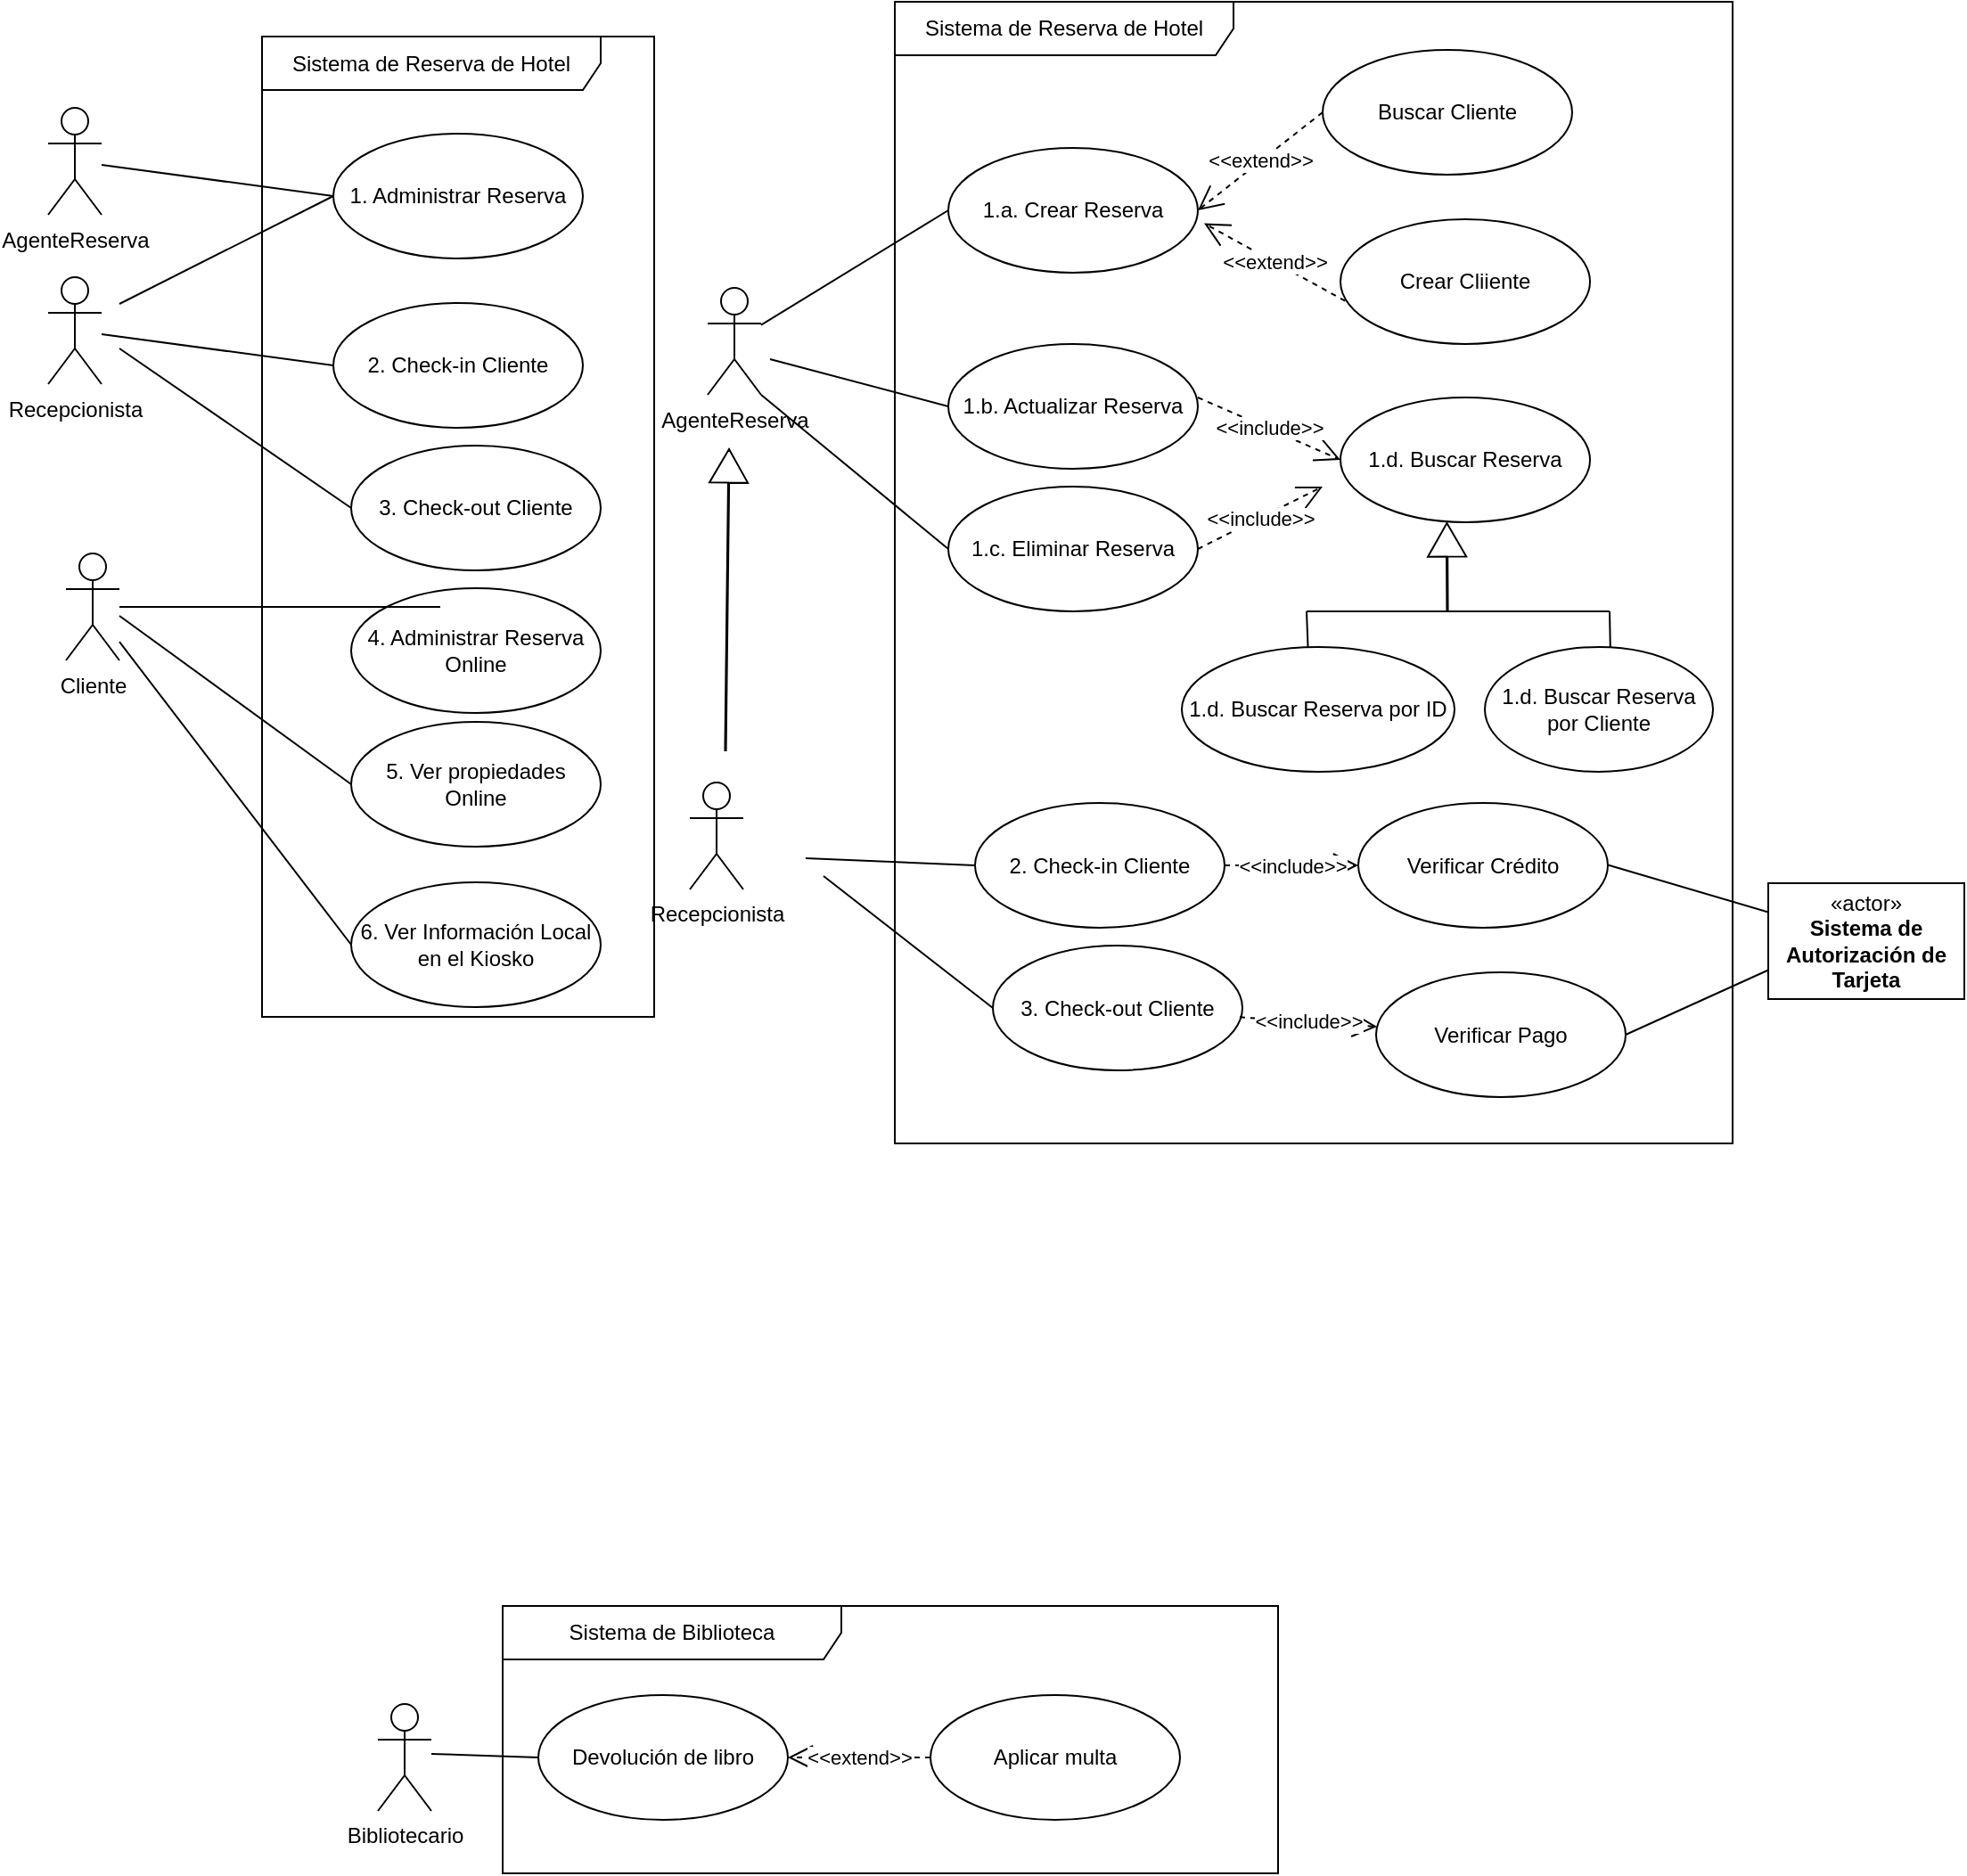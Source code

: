 <mxfile version="21.1.8" type="device">
  <diagram name="Page-1" id="e7e014a7-5840-1c2e-5031-d8a46d1fe8dd">
    <mxGraphModel dx="989" dy="556" grid="1" gridSize="10" guides="1" tooltips="1" connect="1" arrows="1" fold="1" page="1" pageScale="1" pageWidth="1169" pageHeight="826" background="none" math="0" shadow="0">
      <root>
        <mxCell id="0" />
        <mxCell id="1" parent="0" />
        <mxCell id="O0I8Ynf6DNQn3oAHetl9-41" value="AgenteReserva" style="shape=umlActor;verticalLabelPosition=bottom;verticalAlign=top;html=1;" vertex="1" parent="1">
          <mxGeometry x="40" y="79.5" width="30" height="60" as="geometry" />
        </mxCell>
        <mxCell id="O0I8Ynf6DNQn3oAHetl9-42" value="1. Administrar Reserva" style="ellipse;whiteSpace=wrap;html=1;" vertex="1" parent="1">
          <mxGeometry x="200" y="94" width="140" height="70" as="geometry" />
        </mxCell>
        <mxCell id="O0I8Ynf6DNQn3oAHetl9-43" value="" style="endArrow=none;html=1;rounded=0;entryX=0;entryY=0.5;entryDx=0;entryDy=0;" edge="1" parent="1" source="O0I8Ynf6DNQn3oAHetl9-41" target="O0I8Ynf6DNQn3oAHetl9-42">
          <mxGeometry width="50" height="50" relative="1" as="geometry">
            <mxPoint x="310" y="189.5" as="sourcePoint" />
            <mxPoint x="360" y="139.5" as="targetPoint" />
          </mxGeometry>
        </mxCell>
        <mxCell id="O0I8Ynf6DNQn3oAHetl9-44" value="Recepcionista" style="shape=umlActor;verticalLabelPosition=bottom;verticalAlign=top;html=1;" vertex="1" parent="1">
          <mxGeometry x="40" y="174.5" width="30" height="60" as="geometry" />
        </mxCell>
        <mxCell id="O0I8Ynf6DNQn3oAHetl9-45" value="2. Check-in Cliente" style="ellipse;whiteSpace=wrap;html=1;" vertex="1" parent="1">
          <mxGeometry x="200" y="189" width="140" height="70" as="geometry" />
        </mxCell>
        <mxCell id="O0I8Ynf6DNQn3oAHetl9-46" value="" style="endArrow=none;html=1;rounded=0;entryX=0;entryY=0.5;entryDx=0;entryDy=0;" edge="1" source="O0I8Ynf6DNQn3oAHetl9-44" target="O0I8Ynf6DNQn3oAHetl9-45" parent="1">
          <mxGeometry width="50" height="50" relative="1" as="geometry">
            <mxPoint x="310" y="284.5" as="sourcePoint" />
            <mxPoint x="360" y="234.5" as="targetPoint" />
          </mxGeometry>
        </mxCell>
        <mxCell id="O0I8Ynf6DNQn3oAHetl9-47" value="Sistema de Reserva de Hotel" style="shape=umlFrame;whiteSpace=wrap;html=1;pointerEvents=0;width=190;height=30;" vertex="1" parent="1">
          <mxGeometry x="160" y="39.5" width="220" height="550" as="geometry" />
        </mxCell>
        <mxCell id="O0I8Ynf6DNQn3oAHetl9-48" value="Cliente" style="shape=umlActor;verticalLabelPosition=bottom;verticalAlign=top;html=1;" vertex="1" parent="1">
          <mxGeometry x="50" y="329.5" width="30" height="60" as="geometry" />
        </mxCell>
        <mxCell id="O0I8Ynf6DNQn3oAHetl9-49" value="4. Administrar Reserva Online" style="ellipse;whiteSpace=wrap;html=1;" vertex="1" parent="1">
          <mxGeometry x="210" y="349" width="140" height="70" as="geometry" />
        </mxCell>
        <mxCell id="O0I8Ynf6DNQn3oAHetl9-50" value="" style="endArrow=none;html=1;rounded=0;entryX=0;entryY=0.5;entryDx=0;entryDy=0;" edge="1" source="O0I8Ynf6DNQn3oAHetl9-48" parent="1">
          <mxGeometry width="50" height="50" relative="1" as="geometry">
            <mxPoint x="320" y="439.5" as="sourcePoint" />
            <mxPoint x="260.0" y="359.5" as="targetPoint" />
          </mxGeometry>
        </mxCell>
        <mxCell id="O0I8Ynf6DNQn3oAHetl9-53" value="" style="endArrow=none;html=1;rounded=0;entryX=0;entryY=0.5;entryDx=0;entryDy=0;" edge="1" target="O0I8Ynf6DNQn3oAHetl9-54" parent="1">
          <mxGeometry width="50" height="50" relative="1" as="geometry">
            <mxPoint x="80" y="364.5" as="sourcePoint" />
            <mxPoint x="380" y="399.5" as="targetPoint" />
          </mxGeometry>
        </mxCell>
        <mxCell id="O0I8Ynf6DNQn3oAHetl9-54" value="5. Ver propiedades Online" style="ellipse;whiteSpace=wrap;html=1;" vertex="1" parent="1">
          <mxGeometry x="210" y="424" width="140" height="70" as="geometry" />
        </mxCell>
        <mxCell id="O0I8Ynf6DNQn3oAHetl9-55" value="" style="endArrow=none;html=1;rounded=0;entryX=0;entryY=0.5;entryDx=0;entryDy=0;" edge="1" target="O0I8Ynf6DNQn3oAHetl9-56" parent="1" source="O0I8Ynf6DNQn3oAHetl9-48">
          <mxGeometry width="50" height="50" relative="1" as="geometry">
            <mxPoint x="100" y="384.5" as="sourcePoint" />
            <mxPoint x="380" y="499.5" as="targetPoint" />
          </mxGeometry>
        </mxCell>
        <mxCell id="O0I8Ynf6DNQn3oAHetl9-56" value="6. Ver Información Local en el Kiosko" style="ellipse;whiteSpace=wrap;html=1;" vertex="1" parent="1">
          <mxGeometry x="210" y="514" width="140" height="70" as="geometry" />
        </mxCell>
        <mxCell id="O0I8Ynf6DNQn3oAHetl9-57" value="" style="endArrow=none;html=1;rounded=0;entryX=0;entryY=0.5;entryDx=0;entryDy=0;" edge="1" parent="1" target="O0I8Ynf6DNQn3oAHetl9-42">
          <mxGeometry width="50" height="50" relative="1" as="geometry">
            <mxPoint x="80" y="189.5" as="sourcePoint" />
            <mxPoint x="260" y="214.5" as="targetPoint" />
          </mxGeometry>
        </mxCell>
        <mxCell id="O0I8Ynf6DNQn3oAHetl9-58" value="3. Check-out Cliente" style="ellipse;whiteSpace=wrap;html=1;" vertex="1" parent="1">
          <mxGeometry x="210" y="269" width="140" height="70" as="geometry" />
        </mxCell>
        <mxCell id="O0I8Ynf6DNQn3oAHetl9-59" value="" style="endArrow=none;html=1;rounded=0;entryX=0;entryY=0.5;entryDx=0;entryDy=0;" edge="1" target="O0I8Ynf6DNQn3oAHetl9-58" parent="1">
          <mxGeometry width="50" height="50" relative="1" as="geometry">
            <mxPoint x="80" y="214.5" as="sourcePoint" />
            <mxPoint x="370" y="244.5" as="targetPoint" />
          </mxGeometry>
        </mxCell>
        <mxCell id="O0I8Ynf6DNQn3oAHetl9-60" value="AgenteReserva" style="shape=umlActor;verticalLabelPosition=bottom;verticalAlign=top;html=1;" vertex="1" parent="1">
          <mxGeometry x="410" y="180.5" width="30" height="60" as="geometry" />
        </mxCell>
        <mxCell id="O0I8Ynf6DNQn3oAHetl9-61" value="1.a. Crear Reserva" style="ellipse;whiteSpace=wrap;html=1;" vertex="1" parent="1">
          <mxGeometry x="545" y="102" width="140" height="70" as="geometry" />
        </mxCell>
        <mxCell id="O0I8Ynf6DNQn3oAHetl9-62" value="" style="endArrow=none;html=1;rounded=0;entryX=0;entryY=0.5;entryDx=0;entryDy=0;" edge="1" source="O0I8Ynf6DNQn3oAHetl9-60" target="O0I8Ynf6DNQn3oAHetl9-61" parent="1">
          <mxGeometry width="50" height="50" relative="1" as="geometry">
            <mxPoint x="615" y="302" as="sourcePoint" />
            <mxPoint x="665" y="252" as="targetPoint" />
          </mxGeometry>
        </mxCell>
        <mxCell id="O0I8Ynf6DNQn3oAHetl9-63" value="1.b. Actualizar Reserva" style="ellipse;whiteSpace=wrap;html=1;" vertex="1" parent="1">
          <mxGeometry x="545" y="212" width="140" height="70" as="geometry" />
        </mxCell>
        <mxCell id="O0I8Ynf6DNQn3oAHetl9-64" value="" style="endArrow=none;html=1;rounded=0;entryX=0;entryY=0.5;entryDx=0;entryDy=0;" edge="1" target="O0I8Ynf6DNQn3oAHetl9-63" parent="1">
          <mxGeometry width="50" height="50" relative="1" as="geometry">
            <mxPoint x="445" y="220.5" as="sourcePoint" />
            <mxPoint x="675" y="262" as="targetPoint" />
          </mxGeometry>
        </mxCell>
        <mxCell id="O0I8Ynf6DNQn3oAHetl9-65" value="1.c. Eliminar Reserva" style="ellipse;whiteSpace=wrap;html=1;" vertex="1" parent="1">
          <mxGeometry x="545" y="292" width="140" height="70" as="geometry" />
        </mxCell>
        <mxCell id="O0I8Ynf6DNQn3oAHetl9-66" value="" style="endArrow=none;html=1;rounded=0;entryX=0;entryY=0.5;entryDx=0;entryDy=0;exitX=1;exitY=1;exitDx=0;exitDy=0;exitPerimeter=0;" edge="1" target="O0I8Ynf6DNQn3oAHetl9-65" parent="1" source="O0I8Ynf6DNQn3oAHetl9-60">
          <mxGeometry width="50" height="50" relative="1" as="geometry">
            <mxPoint x="385" y="252" as="sourcePoint" />
            <mxPoint x="665" y="417" as="targetPoint" />
          </mxGeometry>
        </mxCell>
        <mxCell id="O0I8Ynf6DNQn3oAHetl9-67" value="Recepcionista" style="shape=umlActor;verticalLabelPosition=bottom;verticalAlign=top;html=1;" vertex="1" parent="1">
          <mxGeometry x="400" y="458" width="30" height="60" as="geometry" />
        </mxCell>
        <mxCell id="O0I8Ynf6DNQn3oAHetl9-72" value="" style="shape=flexArrow;endArrow=classic;html=1;rounded=0;width=0.571;endSize=5.937;" edge="1" parent="1">
          <mxGeometry width="50" height="50" relative="1" as="geometry">
            <mxPoint x="420" y="440.5" as="sourcePoint" />
            <mxPoint x="422" y="270.5" as="targetPoint" />
          </mxGeometry>
        </mxCell>
        <mxCell id="O0I8Ynf6DNQn3oAHetl9-73" value="2. Check-in Cliente" style="ellipse;whiteSpace=wrap;html=1;" vertex="1" parent="1">
          <mxGeometry x="560" y="469.5" width="140" height="70" as="geometry" />
        </mxCell>
        <mxCell id="O0I8Ynf6DNQn3oAHetl9-74" value="" style="endArrow=none;html=1;rounded=0;entryX=0;entryY=0.5;entryDx=0;entryDy=0;" edge="1" target="O0I8Ynf6DNQn3oAHetl9-73" parent="1">
          <mxGeometry width="50" height="50" relative="1" as="geometry">
            <mxPoint x="465" y="500.5" as="sourcePoint" />
            <mxPoint x="670" y="534.5" as="targetPoint" />
          </mxGeometry>
        </mxCell>
        <mxCell id="O0I8Ynf6DNQn3oAHetl9-75" value="3. Check-out Cliente" style="ellipse;whiteSpace=wrap;html=1;" vertex="1" parent="1">
          <mxGeometry x="570" y="549.5" width="140" height="70" as="geometry" />
        </mxCell>
        <mxCell id="O0I8Ynf6DNQn3oAHetl9-76" value="" style="endArrow=none;html=1;rounded=0;entryX=0;entryY=0.5;entryDx=0;entryDy=0;" edge="1" target="O0I8Ynf6DNQn3oAHetl9-75" parent="1">
          <mxGeometry width="50" height="50" relative="1" as="geometry">
            <mxPoint x="475" y="510.5" as="sourcePoint" />
            <mxPoint x="680" y="544.5" as="targetPoint" />
          </mxGeometry>
        </mxCell>
        <mxCell id="O0I8Ynf6DNQn3oAHetl9-79" value="1.d. Buscar Reserva por Cliente" style="ellipse;whiteSpace=wrap;html=1;movable=1;resizable=1;rotatable=1;deletable=1;editable=1;locked=0;connectable=1;" vertex="1" parent="1">
          <mxGeometry x="846" y="382" width="128" height="70" as="geometry" />
        </mxCell>
        <mxCell id="O0I8Ynf6DNQn3oAHetl9-82" value="" style="shape=flexArrow;endArrow=classic;html=1;rounded=0;width=0.571;endSize=5.937;" edge="1" parent="1">
          <mxGeometry width="50" height="50" relative="1" as="geometry">
            <mxPoint x="825" y="362" as="sourcePoint" />
            <mxPoint x="824.71" y="312" as="targetPoint" />
          </mxGeometry>
        </mxCell>
        <mxCell id="O0I8Ynf6DNQn3oAHetl9-83" value="" style="endArrow=none;html=1;rounded=0;" edge="1" parent="1">
          <mxGeometry width="50" height="50" relative="1" as="geometry">
            <mxPoint x="746" y="362" as="sourcePoint" />
            <mxPoint x="916" y="362" as="targetPoint" />
          </mxGeometry>
        </mxCell>
        <mxCell id="O0I8Ynf6DNQn3oAHetl9-84" value="" style="endArrow=none;html=1;rounded=0;exitX=0.463;exitY=0.023;exitDx=0;exitDy=0;exitPerimeter=0;" edge="1" parent="1" source="O0I8Ynf6DNQn3oAHetl9-80">
          <mxGeometry width="50" height="50" relative="1" as="geometry">
            <mxPoint x="586" y="322" as="sourcePoint" />
            <mxPoint x="746" y="362" as="targetPoint" />
          </mxGeometry>
        </mxCell>
        <mxCell id="O0I8Ynf6DNQn3oAHetl9-86" value="" style="endArrow=none;html=1;rounded=0;exitX=0.463;exitY=0.023;exitDx=0;exitDy=0;exitPerimeter=0;" edge="1" parent="1" target="O0I8Ynf6DNQn3oAHetl9-80">
          <mxGeometry width="50" height="50" relative="1" as="geometry">
            <mxPoint x="761" y="394" as="sourcePoint" />
            <mxPoint x="756" y="372" as="targetPoint" />
          </mxGeometry>
        </mxCell>
        <mxCell id="O0I8Ynf6DNQn3oAHetl9-80" value="1.d. Buscar Reserva por ID" style="ellipse;whiteSpace=wrap;html=1;movable=1;resizable=1;rotatable=1;deletable=1;editable=1;locked=0;connectable=1;" vertex="1" parent="1">
          <mxGeometry x="676" y="382" width="153" height="70" as="geometry" />
        </mxCell>
        <mxCell id="O0I8Ynf6DNQn3oAHetl9-87" value="" style="endArrow=none;html=1;rounded=0;exitX=0.55;exitY=0.002;exitDx=0;exitDy=0;exitPerimeter=0;" edge="1" parent="1" source="O0I8Ynf6DNQn3oAHetl9-79">
          <mxGeometry width="50" height="50" relative="1" as="geometry">
            <mxPoint x="586" y="322" as="sourcePoint" />
            <mxPoint x="916" y="362" as="targetPoint" />
          </mxGeometry>
        </mxCell>
        <mxCell id="O0I8Ynf6DNQn3oAHetl9-88" value="1.d. Buscar Reserva" style="ellipse;whiteSpace=wrap;html=1;movable=1;resizable=1;rotatable=1;deletable=1;editable=1;locked=0;connectable=1;" vertex="1" parent="1">
          <mxGeometry x="765" y="242" width="140" height="70" as="geometry" />
        </mxCell>
        <mxCell id="O0I8Ynf6DNQn3oAHetl9-89" value="&amp;lt;&amp;lt;include&amp;gt;&amp;gt;" style="endArrow=open;endSize=12;dashed=1;html=1;rounded=0;entryX=0;entryY=0.5;entryDx=0;entryDy=0;" edge="1" parent="1" target="O0I8Ynf6DNQn3oAHetl9-88">
          <mxGeometry width="160" relative="1" as="geometry">
            <mxPoint x="685" y="242" as="sourcePoint" />
            <mxPoint x="845" y="242" as="targetPoint" />
          </mxGeometry>
        </mxCell>
        <mxCell id="O0I8Ynf6DNQn3oAHetl9-90" value="&amp;lt;&amp;lt;include&amp;gt;&amp;gt;" style="endArrow=open;endSize=12;dashed=1;html=1;rounded=0;exitX=1;exitY=0.5;exitDx=0;exitDy=0;" edge="1" parent="1" source="O0I8Ynf6DNQn3oAHetl9-65">
          <mxGeometry width="160" relative="1" as="geometry">
            <mxPoint x="695" y="252" as="sourcePoint" />
            <mxPoint x="755" y="292" as="targetPoint" />
          </mxGeometry>
        </mxCell>
        <mxCell id="O0I8Ynf6DNQn3oAHetl9-91" value="Verificar Crédito" style="ellipse;whiteSpace=wrap;html=1;movable=1;resizable=1;rotatable=1;deletable=1;editable=1;locked=0;connectable=1;" vertex="1" parent="1">
          <mxGeometry x="775" y="469.5" width="140" height="70" as="geometry" />
        </mxCell>
        <mxCell id="O0I8Ynf6DNQn3oAHetl9-92" value="&amp;lt;&amp;lt;include&amp;gt;&amp;gt;" style="endArrow=open;endSize=12;dashed=1;html=1;rounded=0;entryX=0;entryY=0.5;entryDx=0;entryDy=0;exitX=1;exitY=0.5;exitDx=0;exitDy=0;" edge="1" target="O0I8Ynf6DNQn3oAHetl9-91" parent="1" source="O0I8Ynf6DNQn3oAHetl9-73">
          <mxGeometry width="160" relative="1" as="geometry">
            <mxPoint x="715" y="504.5" as="sourcePoint" />
            <mxPoint x="875" y="504.5" as="targetPoint" />
          </mxGeometry>
        </mxCell>
        <mxCell id="O0I8Ynf6DNQn3oAHetl9-93" value="&amp;lt;&amp;lt;include&amp;gt;&amp;gt;" style="endArrow=open;endSize=12;dashed=1;html=1;rounded=0;exitX=0.989;exitY=0.574;exitDx=0;exitDy=0;exitPerimeter=0;" edge="1" parent="1" source="O0I8Ynf6DNQn3oAHetl9-75" target="O0I8Ynf6DNQn3oAHetl9-94">
          <mxGeometry width="160" relative="1" as="geometry">
            <mxPoint x="715" y="589.5" as="sourcePoint" />
            <mxPoint x="795" y="609.5" as="targetPoint" />
          </mxGeometry>
        </mxCell>
        <mxCell id="O0I8Ynf6DNQn3oAHetl9-94" value="Verificar Pago" style="ellipse;whiteSpace=wrap;html=1;movable=1;resizable=1;rotatable=1;deletable=1;editable=1;locked=0;connectable=1;" vertex="1" parent="1">
          <mxGeometry x="785" y="564.5" width="140" height="70" as="geometry" />
        </mxCell>
        <mxCell id="O0I8Ynf6DNQn3oAHetl9-95" value="«actor»&lt;br&gt;&lt;b&gt;Sistema de Autorización de Tarjeta&lt;/b&gt;" style="html=1;whiteSpace=wrap;" vertex="1" parent="1">
          <mxGeometry x="1005" y="514.5" width="110" height="65" as="geometry" />
        </mxCell>
        <mxCell id="O0I8Ynf6DNQn3oAHetl9-96" value="" style="endArrow=none;html=1;rounded=0;entryX=0;entryY=0.25;entryDx=0;entryDy=0;" edge="1" parent="1" target="O0I8Ynf6DNQn3oAHetl9-95">
          <mxGeometry width="50" height="50" relative="1" as="geometry">
            <mxPoint x="915" y="504.21" as="sourcePoint" />
            <mxPoint x="1095" y="504.21" as="targetPoint" />
          </mxGeometry>
        </mxCell>
        <mxCell id="O0I8Ynf6DNQn3oAHetl9-97" value="" style="endArrow=none;html=1;rounded=0;entryX=0;entryY=0.75;entryDx=0;entryDy=0;exitX=1;exitY=0.5;exitDx=0;exitDy=0;" edge="1" parent="1" source="O0I8Ynf6DNQn3oAHetl9-94" target="O0I8Ynf6DNQn3oAHetl9-95">
          <mxGeometry width="50" height="50" relative="1" as="geometry">
            <mxPoint x="925" y="514.21" as="sourcePoint" />
            <mxPoint x="1015" y="540.5" as="targetPoint" />
          </mxGeometry>
        </mxCell>
        <mxCell id="O0I8Ynf6DNQn3oAHetl9-98" value="Buscar Cliente" style="ellipse;whiteSpace=wrap;html=1;movable=1;resizable=1;rotatable=1;deletable=1;editable=1;locked=0;connectable=1;" vertex="1" parent="1">
          <mxGeometry x="755" y="47" width="140" height="70" as="geometry" />
        </mxCell>
        <mxCell id="O0I8Ynf6DNQn3oAHetl9-99" value="&amp;lt;&amp;lt;extend&amp;gt;&amp;gt;" style="endArrow=open;endSize=12;dashed=1;html=1;rounded=0;exitX=0;exitY=0.5;exitDx=0;exitDy=0;entryX=1;entryY=0.5;entryDx=0;entryDy=0;" edge="1" target="O0I8Ynf6DNQn3oAHetl9-61" parent="1" source="O0I8Ynf6DNQn3oAHetl9-98">
          <mxGeometry width="160" relative="1" as="geometry">
            <mxPoint x="700" y="82" as="sourcePoint" />
            <mxPoint x="585" y="42" as="targetPoint" />
          </mxGeometry>
        </mxCell>
        <mxCell id="O0I8Ynf6DNQn3oAHetl9-100" value="&amp;lt;&amp;lt;extend&amp;gt;&amp;gt;" style="endArrow=open;endSize=12;dashed=1;html=1;rounded=0;entryX=1.025;entryY=0.604;entryDx=0;entryDy=0;entryPerimeter=0;exitX=0.019;exitY=0.655;exitDx=0;exitDy=0;exitPerimeter=0;" edge="1" target="O0I8Ynf6DNQn3oAHetl9-61" parent="1" source="O0I8Ynf6DNQn3oAHetl9-101">
          <mxGeometry x="-0.003" width="160" relative="1" as="geometry">
            <mxPoint x="735" y="202" as="sourcePoint" />
            <mxPoint x="795" y="187" as="targetPoint" />
            <mxPoint as="offset" />
          </mxGeometry>
        </mxCell>
        <mxCell id="O0I8Ynf6DNQn3oAHetl9-101" value="Crear Cliiente" style="ellipse;whiteSpace=wrap;html=1;movable=1;resizable=1;rotatable=1;deletable=1;editable=1;locked=0;connectable=1;" vertex="1" parent="1">
          <mxGeometry x="765" y="142" width="140" height="70" as="geometry" />
        </mxCell>
        <mxCell id="O0I8Ynf6DNQn3oAHetl9-102" value="Bibliotecario" style="shape=umlActor;verticalLabelPosition=bottom;verticalAlign=top;html=1;outlineConnect=0;" vertex="1" parent="1">
          <mxGeometry x="225" y="975" width="30" height="60" as="geometry" />
        </mxCell>
        <mxCell id="O0I8Ynf6DNQn3oAHetl9-105" value="Devolución de libro" style="ellipse;whiteSpace=wrap;html=1;" vertex="1" parent="1">
          <mxGeometry x="315" y="970" width="140" height="70" as="geometry" />
        </mxCell>
        <mxCell id="O0I8Ynf6DNQn3oAHetl9-106" value="Aplicar multa" style="ellipse;whiteSpace=wrap;html=1;movable=1;resizable=1;rotatable=1;deletable=1;editable=1;locked=0;connectable=1;" vertex="1" parent="1">
          <mxGeometry x="535" y="970" width="140" height="70" as="geometry" />
        </mxCell>
        <mxCell id="O0I8Ynf6DNQn3oAHetl9-107" value="&amp;lt;&amp;lt;extend&amp;gt;&amp;gt;" style="endArrow=open;endSize=12;dashed=1;html=1;rounded=0;exitX=0;exitY=0.5;exitDx=0;exitDy=0;entryX=1;entryY=0.5;entryDx=0;entryDy=0;" edge="1" source="O0I8Ynf6DNQn3oAHetl9-106" target="O0I8Ynf6DNQn3oAHetl9-105" parent="1">
          <mxGeometry width="160" relative="1" as="geometry">
            <mxPoint x="505" y="950" as="sourcePoint" />
            <mxPoint x="390" y="910" as="targetPoint" />
          </mxGeometry>
        </mxCell>
        <mxCell id="O0I8Ynf6DNQn3oAHetl9-110" value="" style="endArrow=none;html=1;rounded=0;entryX=0;entryY=0.5;entryDx=0;entryDy=0;" edge="1" parent="1" target="O0I8Ynf6DNQn3oAHetl9-105">
          <mxGeometry width="50" height="50" relative="1" as="geometry">
            <mxPoint x="255" y="1003" as="sourcePoint" />
            <mxPoint x="425" y="925" as="targetPoint" />
          </mxGeometry>
        </mxCell>
        <mxCell id="O0I8Ynf6DNQn3oAHetl9-111" value="Sistema de Reserva de Hotel" style="shape=umlFrame;whiteSpace=wrap;html=1;pointerEvents=0;width=190;height=30;" vertex="1" parent="1">
          <mxGeometry x="515" y="20" width="470" height="640.5" as="geometry" />
        </mxCell>
        <mxCell id="O0I8Ynf6DNQn3oAHetl9-112" value="Sistema de Biblioteca" style="shape=umlFrame;whiteSpace=wrap;html=1;pointerEvents=0;width=190;height=30;" vertex="1" parent="1">
          <mxGeometry x="295" y="920" width="435" height="150" as="geometry" />
        </mxCell>
      </root>
    </mxGraphModel>
  </diagram>
</mxfile>
